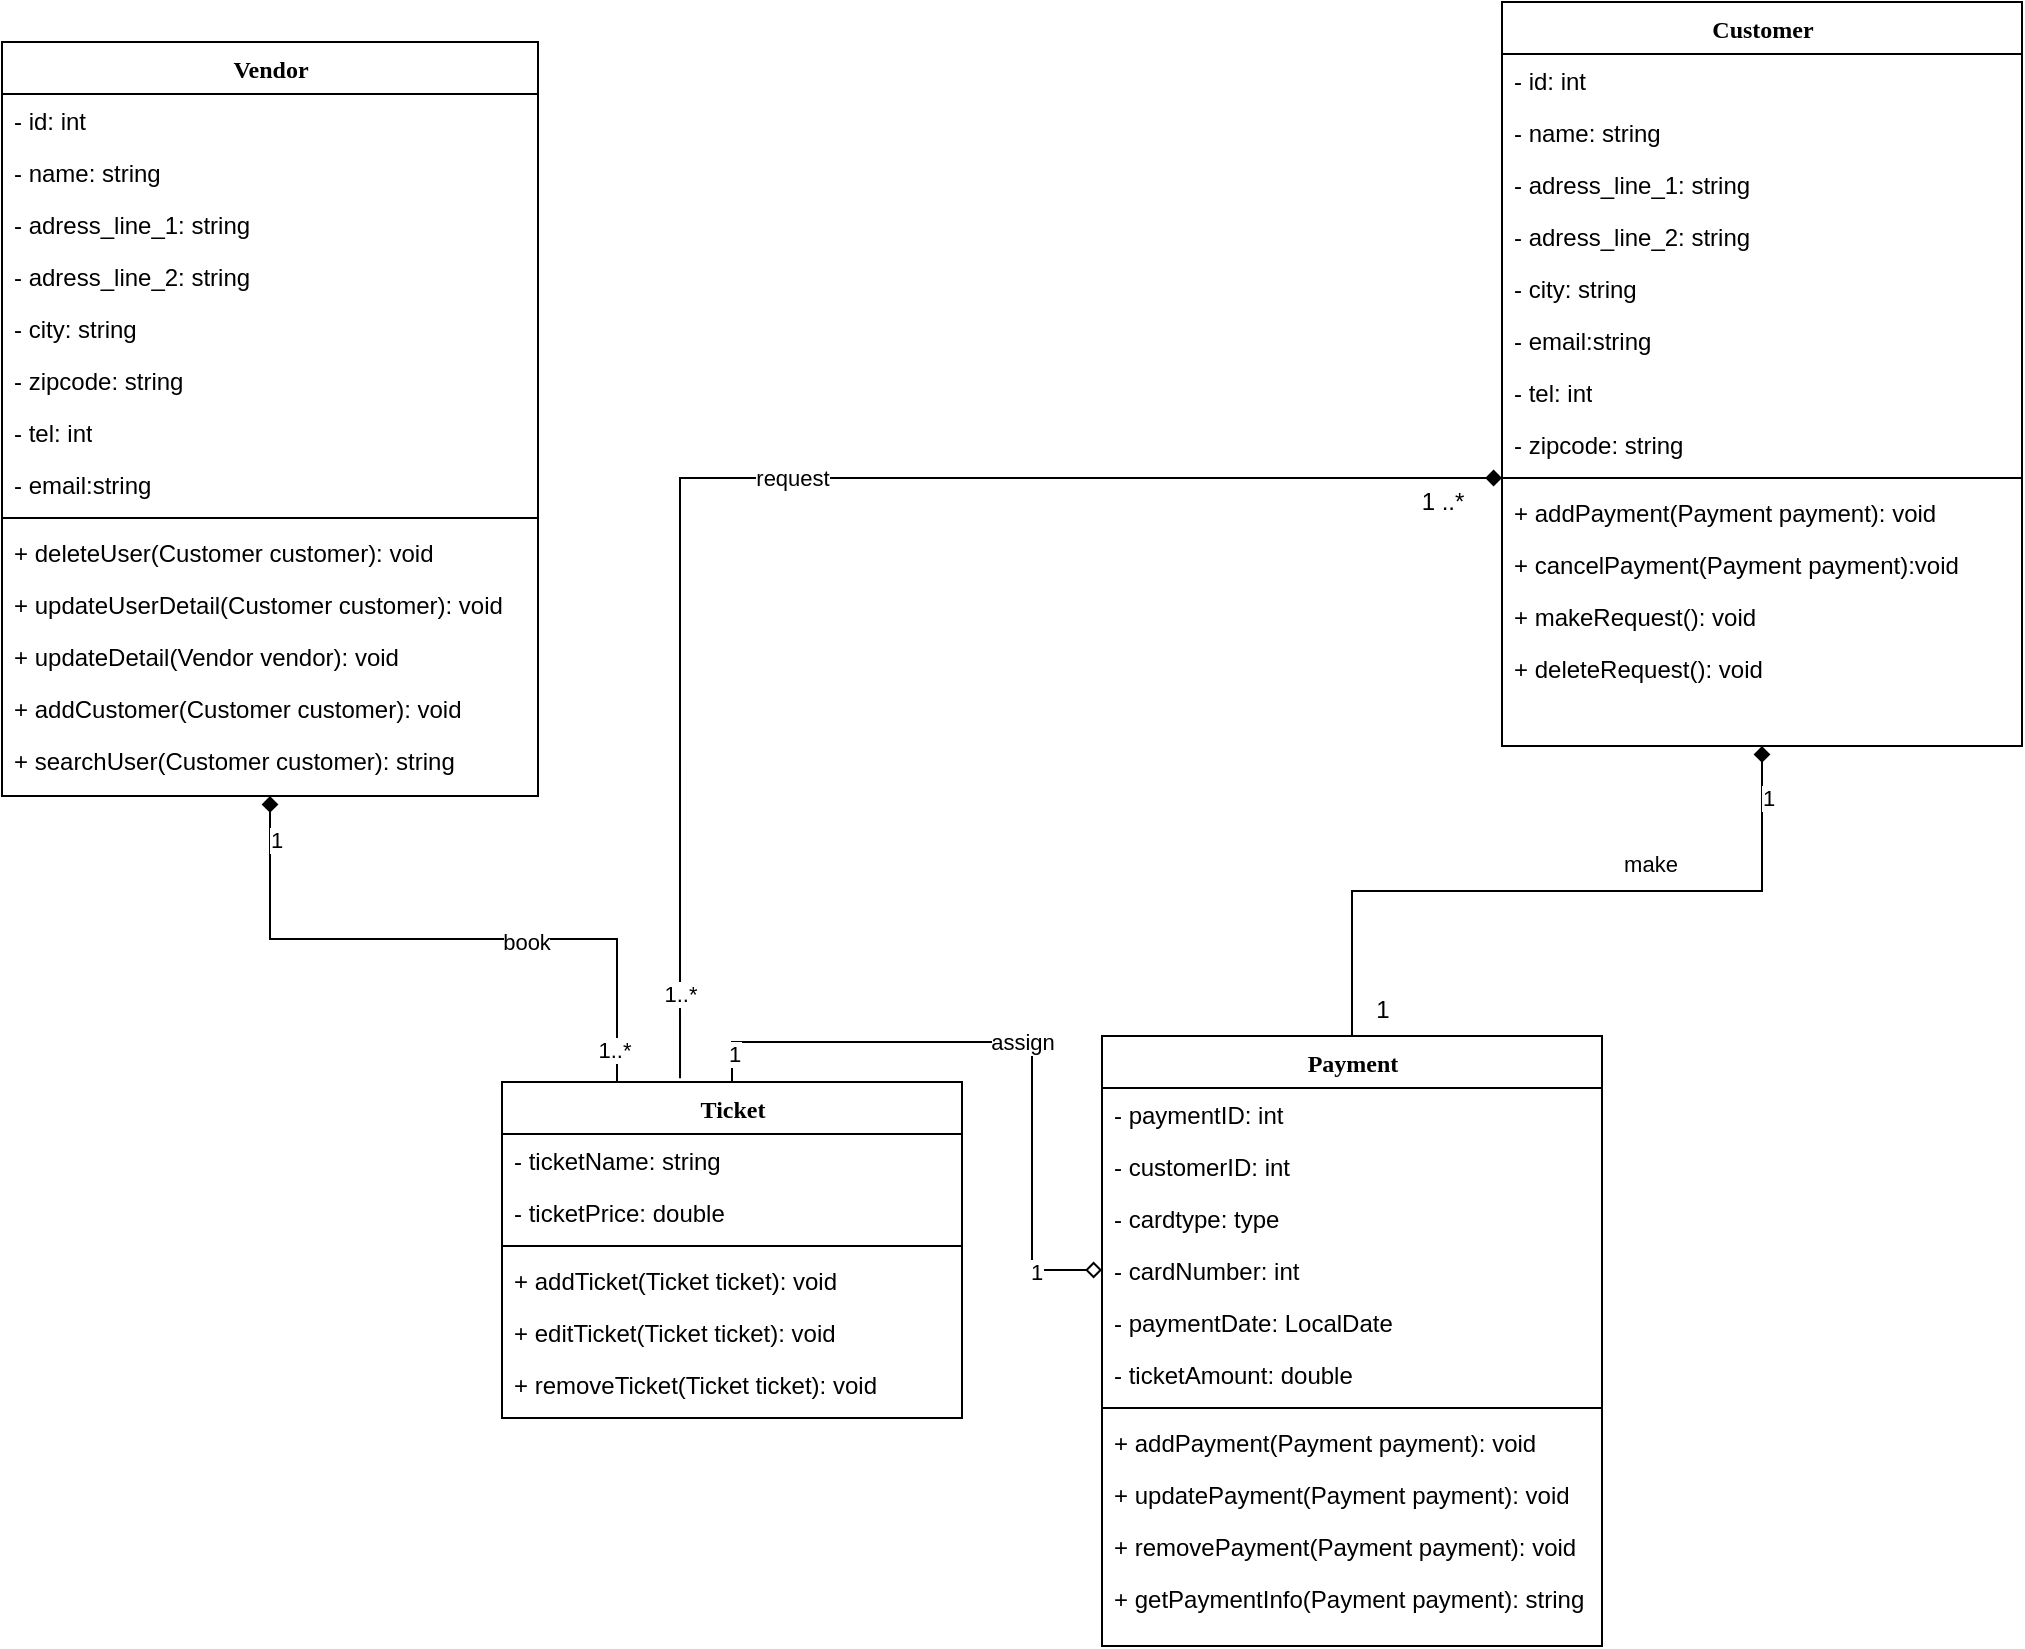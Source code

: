 <mxfile version="15.9.6" type="github">
  <diagram name="Page-1" id="6133507b-19e7-1e82-6fc7-422aa6c4b21f">
    <mxGraphModel dx="2841" dy="1933" grid="1" gridSize="10" guides="1" tooltips="1" connect="1" arrows="1" fold="1" page="1" pageScale="1" pageWidth="1100" pageHeight="850" background="none" math="0" shadow="0">
      <root>
        <mxCell id="0" />
        <mxCell id="1" parent="0" />
        <mxCell id="235556782a83e6d0-1" value="Ticket" style="swimlane;html=1;fontStyle=1;align=center;verticalAlign=top;childLayout=stackLayout;horizontal=1;startSize=26;horizontalStack=0;resizeParent=1;resizeLast=0;collapsible=1;marginBottom=0;swimlaneFillColor=#ffffff;rounded=0;shadow=0;comic=0;labelBackgroundColor=none;strokeWidth=1;fillColor=none;fontFamily=Verdana;fontSize=12" parent="1" vertex="1">
          <mxGeometry x="-790" y="-300" width="230" height="168" as="geometry" />
        </mxCell>
        <mxCell id="235556782a83e6d0-5" value="- ticketName: string" style="text;html=1;strokeColor=none;fillColor=none;align=left;verticalAlign=top;spacingLeft=4;spacingRight=4;whiteSpace=wrap;overflow=hidden;rotatable=0;points=[[0,0.5],[1,0.5]];portConstraint=eastwest;" parent="235556782a83e6d0-1" vertex="1">
          <mxGeometry y="26" width="230" height="26" as="geometry" />
        </mxCell>
        <mxCell id="LFKJ4DJ0kdJVVCBu7CJj-26" value="- ticketPrice: double" style="text;html=1;strokeColor=none;fillColor=none;align=left;verticalAlign=top;spacingLeft=4;spacingRight=4;whiteSpace=wrap;overflow=hidden;rotatable=0;points=[[0,0.5],[1,0.5]];portConstraint=eastwest;" parent="235556782a83e6d0-1" vertex="1">
          <mxGeometry y="52" width="230" height="26" as="geometry" />
        </mxCell>
        <mxCell id="235556782a83e6d0-6" value="" style="line;html=1;strokeWidth=1;fillColor=none;align=left;verticalAlign=middle;spacingTop=-1;spacingLeft=3;spacingRight=3;rotatable=0;labelPosition=right;points=[];portConstraint=eastwest;" parent="235556782a83e6d0-1" vertex="1">
          <mxGeometry y="78" width="230" height="8" as="geometry" />
        </mxCell>
        <mxCell id="235556782a83e6d0-7" value="+ addTicket(Ticket ticket): void" style="text;html=1;strokeColor=none;fillColor=none;align=left;verticalAlign=top;spacingLeft=4;spacingRight=4;whiteSpace=wrap;overflow=hidden;rotatable=0;points=[[0,0.5],[1,0.5]];portConstraint=eastwest;" parent="235556782a83e6d0-1" vertex="1">
          <mxGeometry y="86" width="230" height="26" as="geometry" />
        </mxCell>
        <mxCell id="LFKJ4DJ0kdJVVCBu7CJj-37" value="+ editTicket(Ticket ticket): void" style="text;html=1;strokeColor=none;fillColor=none;align=left;verticalAlign=top;spacingLeft=4;spacingRight=4;whiteSpace=wrap;overflow=hidden;rotatable=0;points=[[0,0.5],[1,0.5]];portConstraint=eastwest;" parent="235556782a83e6d0-1" vertex="1">
          <mxGeometry y="112" width="230" height="26" as="geometry" />
        </mxCell>
        <mxCell id="LFKJ4DJ0kdJVVCBu7CJj-38" value="+ removeTicket(Ticket ticket): void" style="text;html=1;strokeColor=none;fillColor=none;align=left;verticalAlign=top;spacingLeft=4;spacingRight=4;whiteSpace=wrap;overflow=hidden;rotatable=0;points=[[0,0.5],[1,0.5]];portConstraint=eastwest;" parent="235556782a83e6d0-1" vertex="1">
          <mxGeometry y="138" width="230" height="26" as="geometry" />
        </mxCell>
        <mxCell id="VvbC0j81pg6WPmM48NRY-22" style="edgeStyle=orthogonalEdgeStyle;rounded=0;orthogonalLoop=1;jettySize=auto;html=1;endArrow=none;endFill=0;startArrow=diamond;startFill=1;entryX=0.25;entryY=0;entryDx=0;entryDy=0;" parent="1" source="78961159f06e98e8-17" target="235556782a83e6d0-1" edge="1">
          <mxGeometry relative="1" as="geometry">
            <mxPoint x="-930" y="-823" as="targetPoint" />
          </mxGeometry>
        </mxCell>
        <mxCell id="VvbC0j81pg6WPmM48NRY-35" value="&lt;div&gt;book&lt;/div&gt;" style="edgeLabel;html=1;align=center;verticalAlign=middle;resizable=0;points=[];" parent="VvbC0j81pg6WPmM48NRY-22" vertex="1" connectable="0">
          <mxGeometry x="0.259" y="-1" relative="1" as="geometry">
            <mxPoint as="offset" />
          </mxGeometry>
        </mxCell>
        <mxCell id="VvbC0j81pg6WPmM48NRY-54" value="1..*" style="edgeLabel;html=1;align=center;verticalAlign=middle;resizable=0;points=[];" parent="VvbC0j81pg6WPmM48NRY-22" vertex="1" connectable="0">
          <mxGeometry x="0.896" y="-2" relative="1" as="geometry">
            <mxPoint as="offset" />
          </mxGeometry>
        </mxCell>
        <mxCell id="VvbC0j81pg6WPmM48NRY-84" value="1" style="edgeLabel;html=1;align=center;verticalAlign=middle;resizable=0;points=[];" parent="VvbC0j81pg6WPmM48NRY-22" vertex="1" connectable="0">
          <mxGeometry x="-0.861" y="3" relative="1" as="geometry">
            <mxPoint as="offset" />
          </mxGeometry>
        </mxCell>
        <mxCell id="78961159f06e98e8-17" value="Vendor" style="swimlane;html=1;fontStyle=1;align=center;verticalAlign=top;childLayout=stackLayout;horizontal=1;startSize=26;horizontalStack=0;resizeParent=1;resizeLast=0;collapsible=1;marginBottom=0;swimlaneFillColor=#ffffff;rounded=0;shadow=0;comic=0;labelBackgroundColor=none;strokeWidth=1;fillColor=none;fontFamily=Verdana;fontSize=12" parent="1" vertex="1">
          <mxGeometry x="-1040" y="-820" width="268" height="377" as="geometry" />
        </mxCell>
        <mxCell id="LFKJ4DJ0kdJVVCBu7CJj-86" value="- id: int" style="text;html=1;strokeColor=none;fillColor=none;align=left;verticalAlign=top;spacingLeft=4;spacingRight=4;whiteSpace=wrap;overflow=hidden;rotatable=0;points=[[0,0.5],[1,0.5]];portConstraint=eastwest;" parent="78961159f06e98e8-17" vertex="1">
          <mxGeometry y="26" width="268" height="26" as="geometry" />
        </mxCell>
        <mxCell id="LFKJ4DJ0kdJVVCBu7CJj-87" value="- name: string" style="text;html=1;strokeColor=none;fillColor=none;align=left;verticalAlign=top;spacingLeft=4;spacingRight=4;whiteSpace=wrap;overflow=hidden;rotatable=0;points=[[0,0.5],[1,0.5]];portConstraint=eastwest;" parent="78961159f06e98e8-17" vertex="1">
          <mxGeometry y="52" width="268" height="26" as="geometry" />
        </mxCell>
        <mxCell id="LFKJ4DJ0kdJVVCBu7CJj-88" value="- adress_line_1: string" style="text;html=1;strokeColor=none;fillColor=none;align=left;verticalAlign=top;spacingLeft=4;spacingRight=4;whiteSpace=wrap;overflow=hidden;rotatable=0;points=[[0,0.5],[1,0.5]];portConstraint=eastwest;" parent="78961159f06e98e8-17" vertex="1">
          <mxGeometry y="78" width="268" height="26" as="geometry" />
        </mxCell>
        <mxCell id="LFKJ4DJ0kdJVVCBu7CJj-89" value="- adress_line_2: string" style="text;html=1;strokeColor=none;fillColor=none;align=left;verticalAlign=top;spacingLeft=4;spacingRight=4;whiteSpace=wrap;overflow=hidden;rotatable=0;points=[[0,0.5],[1,0.5]];portConstraint=eastwest;" parent="78961159f06e98e8-17" vertex="1">
          <mxGeometry y="104" width="268" height="26" as="geometry" />
        </mxCell>
        <mxCell id="LFKJ4DJ0kdJVVCBu7CJj-90" value="- city: string" style="text;html=1;strokeColor=none;fillColor=none;align=left;verticalAlign=top;spacingLeft=4;spacingRight=4;whiteSpace=wrap;overflow=hidden;rotatable=0;points=[[0,0.5],[1,0.5]];portConstraint=eastwest;" parent="78961159f06e98e8-17" vertex="1">
          <mxGeometry y="130" width="268" height="26" as="geometry" />
        </mxCell>
        <mxCell id="LFKJ4DJ0kdJVVCBu7CJj-93" value="- zipcode: string" style="text;html=1;strokeColor=none;fillColor=none;align=left;verticalAlign=top;spacingLeft=4;spacingRight=4;whiteSpace=wrap;overflow=hidden;rotatable=0;points=[[0,0.5],[1,0.5]];portConstraint=eastwest;" parent="78961159f06e98e8-17" vertex="1">
          <mxGeometry y="156" width="268" height="26" as="geometry" />
        </mxCell>
        <mxCell id="LFKJ4DJ0kdJVVCBu7CJj-92" value="- tel: int" style="text;html=1;strokeColor=none;fillColor=none;align=left;verticalAlign=top;spacingLeft=4;spacingRight=4;whiteSpace=wrap;overflow=hidden;rotatable=0;points=[[0,0.5],[1,0.5]];portConstraint=eastwest;" parent="78961159f06e98e8-17" vertex="1">
          <mxGeometry y="182" width="268" height="26" as="geometry" />
        </mxCell>
        <mxCell id="LFKJ4DJ0kdJVVCBu7CJj-91" value="- email:string" style="text;html=1;strokeColor=none;fillColor=none;align=left;verticalAlign=top;spacingLeft=4;spacingRight=4;whiteSpace=wrap;overflow=hidden;rotatable=0;points=[[0,0.5],[1,0.5]];portConstraint=eastwest;" parent="78961159f06e98e8-17" vertex="1">
          <mxGeometry y="208" width="268" height="26" as="geometry" />
        </mxCell>
        <mxCell id="78961159f06e98e8-19" value="" style="line;html=1;strokeWidth=1;fillColor=none;align=left;verticalAlign=middle;spacingTop=-1;spacingLeft=3;spacingRight=3;rotatable=0;labelPosition=right;points=[];portConstraint=eastwest;" parent="78961159f06e98e8-17" vertex="1">
          <mxGeometry y="234" width="268" height="8" as="geometry" />
        </mxCell>
        <mxCell id="LFKJ4DJ0kdJVVCBu7CJj-12" value="+ deleteUser(Customer customer): void" style="text;html=1;strokeColor=none;fillColor=none;align=left;verticalAlign=top;spacingLeft=4;spacingRight=4;whiteSpace=wrap;overflow=hidden;rotatable=0;points=[[0,0.5],[1,0.5]];portConstraint=eastwest;" parent="78961159f06e98e8-17" vertex="1">
          <mxGeometry y="242" width="268" height="26" as="geometry" />
        </mxCell>
        <mxCell id="LFKJ4DJ0kdJVVCBu7CJj-3" value="+ updateUserDetail(Customer customer): void" style="text;html=1;strokeColor=none;fillColor=none;align=left;verticalAlign=top;spacingLeft=4;spacingRight=4;whiteSpace=wrap;overflow=hidden;rotatable=0;points=[[0,0.5],[1,0.5]];portConstraint=eastwest;" parent="78961159f06e98e8-17" vertex="1">
          <mxGeometry y="268" width="268" height="26" as="geometry" />
        </mxCell>
        <mxCell id="LFKJ4DJ0kdJVVCBu7CJj-4" value="+ updateDetail(Vendor vendor): void" style="text;html=1;strokeColor=none;fillColor=none;align=left;verticalAlign=top;spacingLeft=4;spacingRight=4;whiteSpace=wrap;overflow=hidden;rotatable=0;points=[[0,0.5],[1,0.5]];portConstraint=eastwest;" parent="78961159f06e98e8-17" vertex="1">
          <mxGeometry y="294" width="268" height="26" as="geometry" />
        </mxCell>
        <mxCell id="LFKJ4DJ0kdJVVCBu7CJj-10" value="+ addCustomer(Customer customer): void" style="text;html=1;strokeColor=none;fillColor=none;align=left;verticalAlign=top;spacingLeft=4;spacingRight=4;whiteSpace=wrap;overflow=hidden;rotatable=0;points=[[0,0.5],[1,0.5]];portConstraint=eastwest;" parent="78961159f06e98e8-17" vertex="1">
          <mxGeometry y="320" width="268" height="26" as="geometry" />
        </mxCell>
        <mxCell id="LFKJ4DJ0kdJVVCBu7CJj-11" value="+ searchUser(Customer customer): string" style="text;html=1;strokeColor=none;fillColor=none;align=left;verticalAlign=top;spacingLeft=4;spacingRight=4;whiteSpace=wrap;overflow=hidden;rotatable=0;points=[[0,0.5],[1,0.5]];portConstraint=eastwest;" parent="78961159f06e98e8-17" vertex="1">
          <mxGeometry y="346" width="268" height="26" as="geometry" />
        </mxCell>
        <mxCell id="X1du8zmUO-IsF6_JLdfp-17" style="edgeStyle=orthogonalEdgeStyle;rounded=0;orthogonalLoop=1;jettySize=auto;html=1;entryX=0.5;entryY=0;entryDx=0;entryDy=0;startArrow=diamond;startFill=1;endArrow=none;endFill=0;" parent="1" source="78961159f06e98e8-43" target="78961159f06e98e8-108" edge="1">
          <mxGeometry relative="1" as="geometry" />
        </mxCell>
        <mxCell id="VvbC0j81pg6WPmM48NRY-36" value="make" style="edgeLabel;html=1;align=center;verticalAlign=middle;resizable=0;points=[];" parent="X1du8zmUO-IsF6_JLdfp-17" vertex="1" connectable="0">
          <mxGeometry x="-0.207" y="-1" relative="1" as="geometry">
            <mxPoint x="10" y="-13" as="offset" />
          </mxGeometry>
        </mxCell>
        <mxCell id="VvbC0j81pg6WPmM48NRY-37" value="1" style="edgeLabel;html=1;align=center;verticalAlign=middle;resizable=0;points=[];" parent="X1du8zmUO-IsF6_JLdfp-17" vertex="1" connectable="0">
          <mxGeometry x="-0.804" y="3" relative="1" as="geometry">
            <mxPoint y="-9" as="offset" />
          </mxGeometry>
        </mxCell>
        <mxCell id="78961159f06e98e8-43" value="Customer" style="swimlane;html=1;fontStyle=1;align=center;verticalAlign=top;childLayout=stackLayout;horizontal=1;startSize=26;horizontalStack=0;resizeParent=1;resizeLast=0;collapsible=1;marginBottom=0;swimlaneFillColor=#ffffff;rounded=0;shadow=0;comic=0;labelBackgroundColor=none;strokeWidth=1;fillColor=none;fontFamily=Verdana;fontSize=12" parent="1" vertex="1">
          <mxGeometry x="-290" y="-840" width="260" height="372" as="geometry" />
        </mxCell>
        <mxCell id="LFKJ4DJ0kdJVVCBu7CJj-70" value="- id: int" style="text;html=1;strokeColor=none;fillColor=none;align=left;verticalAlign=top;spacingLeft=4;spacingRight=4;whiteSpace=wrap;overflow=hidden;rotatable=0;points=[[0,0.5],[1,0.5]];portConstraint=eastwest;" parent="78961159f06e98e8-43" vertex="1">
          <mxGeometry y="26" width="260" height="26" as="geometry" />
        </mxCell>
        <mxCell id="LFKJ4DJ0kdJVVCBu7CJj-71" value="- name: string" style="text;html=1;strokeColor=none;fillColor=none;align=left;verticalAlign=top;spacingLeft=4;spacingRight=4;whiteSpace=wrap;overflow=hidden;rotatable=0;points=[[0,0.5],[1,0.5]];portConstraint=eastwest;" parent="78961159f06e98e8-43" vertex="1">
          <mxGeometry y="52" width="260" height="26" as="geometry" />
        </mxCell>
        <mxCell id="LFKJ4DJ0kdJVVCBu7CJj-72" value="- adress_line_1: string" style="text;html=1;strokeColor=none;fillColor=none;align=left;verticalAlign=top;spacingLeft=4;spacingRight=4;whiteSpace=wrap;overflow=hidden;rotatable=0;points=[[0,0.5],[1,0.5]];portConstraint=eastwest;" parent="78961159f06e98e8-43" vertex="1">
          <mxGeometry y="78" width="260" height="26" as="geometry" />
        </mxCell>
        <mxCell id="LFKJ4DJ0kdJVVCBu7CJj-73" value="- adress_line_2: string" style="text;html=1;strokeColor=none;fillColor=none;align=left;verticalAlign=top;spacingLeft=4;spacingRight=4;whiteSpace=wrap;overflow=hidden;rotatable=0;points=[[0,0.5],[1,0.5]];portConstraint=eastwest;" parent="78961159f06e98e8-43" vertex="1">
          <mxGeometry y="104" width="260" height="26" as="geometry" />
        </mxCell>
        <mxCell id="LFKJ4DJ0kdJVVCBu7CJj-74" value="- city: string" style="text;html=1;strokeColor=none;fillColor=none;align=left;verticalAlign=top;spacingLeft=4;spacingRight=4;whiteSpace=wrap;overflow=hidden;rotatable=0;points=[[0,0.5],[1,0.5]];portConstraint=eastwest;" parent="78961159f06e98e8-43" vertex="1">
          <mxGeometry y="130" width="260" height="26" as="geometry" />
        </mxCell>
        <mxCell id="LFKJ4DJ0kdJVVCBu7CJj-77" value="- email:string" style="text;html=1;strokeColor=none;fillColor=none;align=left;verticalAlign=top;spacingLeft=4;spacingRight=4;whiteSpace=wrap;overflow=hidden;rotatable=0;points=[[0,0.5],[1,0.5]];portConstraint=eastwest;" parent="78961159f06e98e8-43" vertex="1">
          <mxGeometry y="156" width="260" height="26" as="geometry" />
        </mxCell>
        <mxCell id="LFKJ4DJ0kdJVVCBu7CJj-76" value="- tel: int" style="text;html=1;strokeColor=none;fillColor=none;align=left;verticalAlign=top;spacingLeft=4;spacingRight=4;whiteSpace=wrap;overflow=hidden;rotatable=0;points=[[0,0.5],[1,0.5]];portConstraint=eastwest;" parent="78961159f06e98e8-43" vertex="1">
          <mxGeometry y="182" width="260" height="26" as="geometry" />
        </mxCell>
        <mxCell id="LFKJ4DJ0kdJVVCBu7CJj-75" value="- zipcode: string" style="text;html=1;strokeColor=none;fillColor=none;align=left;verticalAlign=top;spacingLeft=4;spacingRight=4;whiteSpace=wrap;overflow=hidden;rotatable=0;points=[[0,0.5],[1,0.5]];portConstraint=eastwest;" parent="78961159f06e98e8-43" vertex="1">
          <mxGeometry y="208" width="260" height="26" as="geometry" />
        </mxCell>
        <mxCell id="78961159f06e98e8-51" value="" style="line;html=1;strokeWidth=1;fillColor=none;align=left;verticalAlign=middle;spacingTop=-1;spacingLeft=3;spacingRight=3;rotatable=0;labelPosition=right;points=[];portConstraint=eastwest;" parent="78961159f06e98e8-43" vertex="1">
          <mxGeometry y="234" width="260" height="8" as="geometry" />
        </mxCell>
        <mxCell id="b94bc138ca980ef-2" value="+ addPayment(Payment payment): void" style="text;html=1;strokeColor=none;fillColor=none;align=left;verticalAlign=top;spacingLeft=4;spacingRight=4;whiteSpace=wrap;overflow=hidden;rotatable=0;points=[[0,0.5],[1,0.5]];portConstraint=eastwest;" parent="78961159f06e98e8-43" vertex="1">
          <mxGeometry y="242" width="260" height="26" as="geometry" />
        </mxCell>
        <mxCell id="b94bc138ca980ef-3" value="+ cancelPayment(Payment payment):void" style="text;html=1;strokeColor=none;fillColor=none;align=left;verticalAlign=top;spacingLeft=4;spacingRight=4;whiteSpace=wrap;overflow=hidden;rotatable=0;points=[[0,0.5],[1,0.5]];portConstraint=eastwest;" parent="78961159f06e98e8-43" vertex="1">
          <mxGeometry y="268" width="260" height="26" as="geometry" />
        </mxCell>
        <mxCell id="VvbC0j81pg6WPmM48NRY-86" value="+ makeRequest(): void" style="text;html=1;strokeColor=none;fillColor=none;align=left;verticalAlign=top;spacingLeft=4;spacingRight=4;whiteSpace=wrap;overflow=hidden;rotatable=0;points=[[0,0.5],[1,0.5]];portConstraint=eastwest;" parent="78961159f06e98e8-43" vertex="1">
          <mxGeometry y="294" width="260" height="26" as="geometry" />
        </mxCell>
        <mxCell id="LFKJ4DJ0kdJVVCBu7CJj-5" value="+ deleteRequest(): void" style="text;html=1;strokeColor=none;fillColor=none;align=left;verticalAlign=top;spacingLeft=4;spacingRight=4;whiteSpace=wrap;overflow=hidden;rotatable=0;points=[[0,0.5],[1,0.5]];portConstraint=eastwest;" parent="78961159f06e98e8-43" vertex="1">
          <mxGeometry y="320" width="260" height="26" as="geometry" />
        </mxCell>
        <mxCell id="VvbC0j81pg6WPmM48NRY-23" style="edgeStyle=orthogonalEdgeStyle;rounded=0;orthogonalLoop=1;jettySize=auto;html=1;entryX=0.5;entryY=0;entryDx=0;entryDy=0;endArrow=none;endFill=0;startArrow=diamond;startFill=0;exitX=0;exitY=0.5;exitDx=0;exitDy=0;" parent="1" source="78961159f06e98e8-109" target="235556782a83e6d0-1" edge="1">
          <mxGeometry relative="1" as="geometry">
            <mxPoint x="-810" y="-403" as="sourcePoint" />
          </mxGeometry>
        </mxCell>
        <mxCell id="VvbC0j81pg6WPmM48NRY-34" value="assign" style="edgeLabel;html=1;align=center;verticalAlign=middle;resizable=0;points=[];" parent="VvbC0j81pg6WPmM48NRY-23" vertex="1" connectable="0">
          <mxGeometry x="-0.036" relative="1" as="geometry">
            <mxPoint as="offset" />
          </mxGeometry>
        </mxCell>
        <mxCell id="VvbC0j81pg6WPmM48NRY-50" value="1" style="edgeLabel;html=1;align=center;verticalAlign=middle;resizable=0;points=[];" parent="VvbC0j81pg6WPmM48NRY-23" vertex="1" connectable="0">
          <mxGeometry x="0.908" y="1" relative="1" as="geometry">
            <mxPoint as="offset" />
          </mxGeometry>
        </mxCell>
        <mxCell id="VvbC0j81pg6WPmM48NRY-51" value="&lt;div&gt;1&lt;/div&gt;" style="edgeLabel;html=1;align=center;verticalAlign=middle;resizable=0;points=[];" parent="VvbC0j81pg6WPmM48NRY-23" vertex="1" connectable="0">
          <mxGeometry x="-0.793" y="1" relative="1" as="geometry">
            <mxPoint as="offset" />
          </mxGeometry>
        </mxCell>
        <mxCell id="78961159f06e98e8-108" value="Payment" style="swimlane;html=1;fontStyle=1;align=center;verticalAlign=top;childLayout=stackLayout;horizontal=1;startSize=26;horizontalStack=0;resizeParent=1;resizeLast=0;collapsible=1;marginBottom=0;swimlaneFillColor=#ffffff;rounded=0;shadow=0;comic=0;labelBackgroundColor=none;strokeWidth=1;fillColor=none;fontFamily=Verdana;fontSize=12" parent="1" vertex="1">
          <mxGeometry x="-490" y="-323" width="250" height="305" as="geometry" />
        </mxCell>
        <mxCell id="LFKJ4DJ0kdJVVCBu7CJj-6" value="- paymentID: int" style="text;html=1;strokeColor=none;fillColor=none;align=left;verticalAlign=top;spacingLeft=4;spacingRight=4;whiteSpace=wrap;overflow=hidden;rotatable=0;points=[[0,0.5],[1,0.5]];portConstraint=eastwest;" parent="78961159f06e98e8-108" vertex="1">
          <mxGeometry y="26" width="250" height="26" as="geometry" />
        </mxCell>
        <mxCell id="LFKJ4DJ0kdJVVCBu7CJj-7" value="- customerID: int" style="text;html=1;strokeColor=none;fillColor=none;align=left;verticalAlign=top;spacingLeft=4;spacingRight=4;whiteSpace=wrap;overflow=hidden;rotatable=0;points=[[0,0.5],[1,0.5]];portConstraint=eastwest;" parent="78961159f06e98e8-108" vertex="1">
          <mxGeometry y="52" width="250" height="26" as="geometry" />
        </mxCell>
        <mxCell id="78961159f06e98e8-110" value="- cardtype: type" style="text;html=1;strokeColor=none;fillColor=none;align=left;verticalAlign=top;spacingLeft=4;spacingRight=4;whiteSpace=wrap;overflow=hidden;rotatable=0;points=[[0,0.5],[1,0.5]];portConstraint=eastwest;" parent="78961159f06e98e8-108" vertex="1">
          <mxGeometry y="78" width="250" height="26" as="geometry" />
        </mxCell>
        <mxCell id="78961159f06e98e8-109" value="- cardNumber: int" style="text;html=1;strokeColor=none;fillColor=none;align=left;verticalAlign=top;spacingLeft=4;spacingRight=4;whiteSpace=wrap;overflow=hidden;rotatable=0;points=[[0,0.5],[1,0.5]];portConstraint=eastwest;" parent="78961159f06e98e8-108" vertex="1">
          <mxGeometry y="104" width="250" height="26" as="geometry" />
        </mxCell>
        <mxCell id="LFKJ4DJ0kdJVVCBu7CJj-8" value="- paymentDate: LocalDate" style="text;html=1;strokeColor=none;fillColor=none;align=left;verticalAlign=top;spacingLeft=4;spacingRight=4;whiteSpace=wrap;overflow=hidden;rotatable=0;points=[[0,0.5],[1,0.5]];portConstraint=eastwest;" parent="78961159f06e98e8-108" vertex="1">
          <mxGeometry y="130" width="250" height="26" as="geometry" />
        </mxCell>
        <mxCell id="LFKJ4DJ0kdJVVCBu7CJj-9" value="- ticketAmount: double" style="text;html=1;strokeColor=none;fillColor=none;align=left;verticalAlign=top;spacingLeft=4;spacingRight=4;whiteSpace=wrap;overflow=hidden;rotatable=0;points=[[0,0.5],[1,0.5]];portConstraint=eastwest;" parent="78961159f06e98e8-108" vertex="1">
          <mxGeometry y="156" width="250" height="26" as="geometry" />
        </mxCell>
        <mxCell id="78961159f06e98e8-116" value="" style="line;html=1;strokeWidth=1;fillColor=none;align=left;verticalAlign=middle;spacingTop=-1;spacingLeft=3;spacingRight=3;rotatable=0;labelPosition=right;points=[];portConstraint=eastwest;" parent="78961159f06e98e8-108" vertex="1">
          <mxGeometry y="182" width="250" height="8" as="geometry" />
        </mxCell>
        <mxCell id="78961159f06e98e8-117" value="+ addPayment(Payment payment): void" style="text;html=1;strokeColor=none;fillColor=none;align=left;verticalAlign=top;spacingLeft=4;spacingRight=4;whiteSpace=wrap;overflow=hidden;rotatable=0;points=[[0,0.5],[1,0.5]];portConstraint=eastwest;" parent="78961159f06e98e8-108" vertex="1">
          <mxGeometry y="190" width="250" height="26" as="geometry" />
        </mxCell>
        <mxCell id="LFKJ4DJ0kdJVVCBu7CJj-14" value="+ updatePayment(Payment payment): void" style="text;html=1;strokeColor=none;fillColor=none;align=left;verticalAlign=top;spacingLeft=4;spacingRight=4;whiteSpace=wrap;overflow=hidden;rotatable=0;points=[[0,0.5],[1,0.5]];portConstraint=eastwest;" parent="78961159f06e98e8-108" vertex="1">
          <mxGeometry y="216" width="250" height="26" as="geometry" />
        </mxCell>
        <mxCell id="LFKJ4DJ0kdJVVCBu7CJj-15" value="+ removePayment(Payment payment): void" style="text;html=1;strokeColor=none;fillColor=none;align=left;verticalAlign=top;spacingLeft=4;spacingRight=4;whiteSpace=wrap;overflow=hidden;rotatable=0;points=[[0,0.5],[1,0.5]];portConstraint=eastwest;" parent="78961159f06e98e8-108" vertex="1">
          <mxGeometry y="242" width="250" height="26" as="geometry" />
        </mxCell>
        <mxCell id="LFKJ4DJ0kdJVVCBu7CJj-16" value="+ getPaymentInfo(Payment payment): string" style="text;html=1;strokeColor=none;fillColor=none;align=left;verticalAlign=top;spacingLeft=4;spacingRight=4;whiteSpace=wrap;overflow=hidden;rotatable=0;points=[[0,0.5],[1,0.5]];portConstraint=eastwest;" parent="78961159f06e98e8-108" vertex="1">
          <mxGeometry y="268" width="250" height="26" as="geometry" />
        </mxCell>
        <mxCell id="VvbC0j81pg6WPmM48NRY-21" value="request" style="edgeStyle=orthogonalEdgeStyle;rounded=0;orthogonalLoop=1;jettySize=auto;html=1;endArrow=none;endFill=0;startArrow=diamond;startFill=1;entryX=0.387;entryY=-0.011;entryDx=0;entryDy=0;entryPerimeter=0;" parent="1" source="78961159f06e98e8-51" target="235556782a83e6d0-1" edge="1">
          <mxGeometry relative="1" as="geometry">
            <mxPoint x="-1020" y="-273" as="targetPoint" />
          </mxGeometry>
        </mxCell>
        <mxCell id="VvbC0j81pg6WPmM48NRY-53" value="1..*" style="edgeLabel;html=1;align=center;verticalAlign=middle;resizable=0;points=[];" parent="VvbC0j81pg6WPmM48NRY-21" vertex="1" connectable="0">
          <mxGeometry x="0.881" relative="1" as="geometry">
            <mxPoint as="offset" />
          </mxGeometry>
        </mxCell>
        <mxCell id="VvbC0j81pg6WPmM48NRY-27" value="1 ..*" style="text;html=1;align=center;verticalAlign=middle;resizable=0;points=[];autosize=1;strokeColor=none;fillColor=none;" parent="1" vertex="1">
          <mxGeometry x="-340" y="-600" width="40" height="20" as="geometry" />
        </mxCell>
        <mxCell id="LFKJ4DJ0kdJVVCBu7CJj-20" value="1" style="text;html=1;align=center;verticalAlign=middle;resizable=0;points=[];autosize=1;strokeColor=none;fillColor=none;" parent="1" vertex="1">
          <mxGeometry x="-360" y="-346" width="20" height="20" as="geometry" />
        </mxCell>
      </root>
    </mxGraphModel>
  </diagram>
</mxfile>
